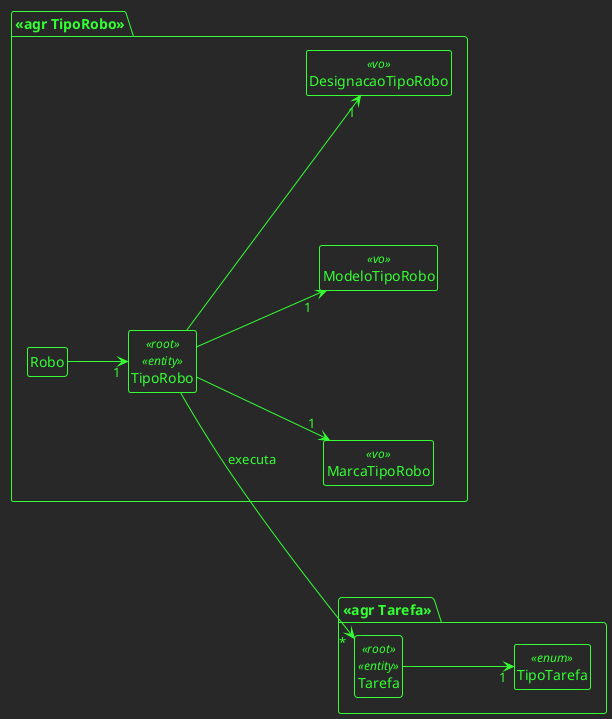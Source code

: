 @startuml DDD

hide circle
hide fields

!theme crt-green
skinparam nodesep 150
hide empty members
left to right direction

package "<<agr TipoRobo>>"{
    class TipoRobo<<root>><<entity>>{}
    class MarcaTipoRobo<<vo>>{}
    class ModeloTipoRobo<<vo>>{}
    class DesignacaoTipoRobo<<vo>>{}

    TipoRobo --> "1" DesignacaoTipoRobo
    TipoRobo --> "1" MarcaTipoRobo
    TipoRobo --> "1" ModeloTipoRobo
    Robo --> "1" TipoRobo
}

' Tarefas: Vigilância e transporte de objetos
package "<<agr Tarefa>>"{
    class Tarefa<<root>><<entity>>{}
    class TipoTarefa<<enum>>{}

    TipoRobo --> "*" Tarefa : "executa"
    Tarefa --> "1" TipoTarefa
}






@enduml